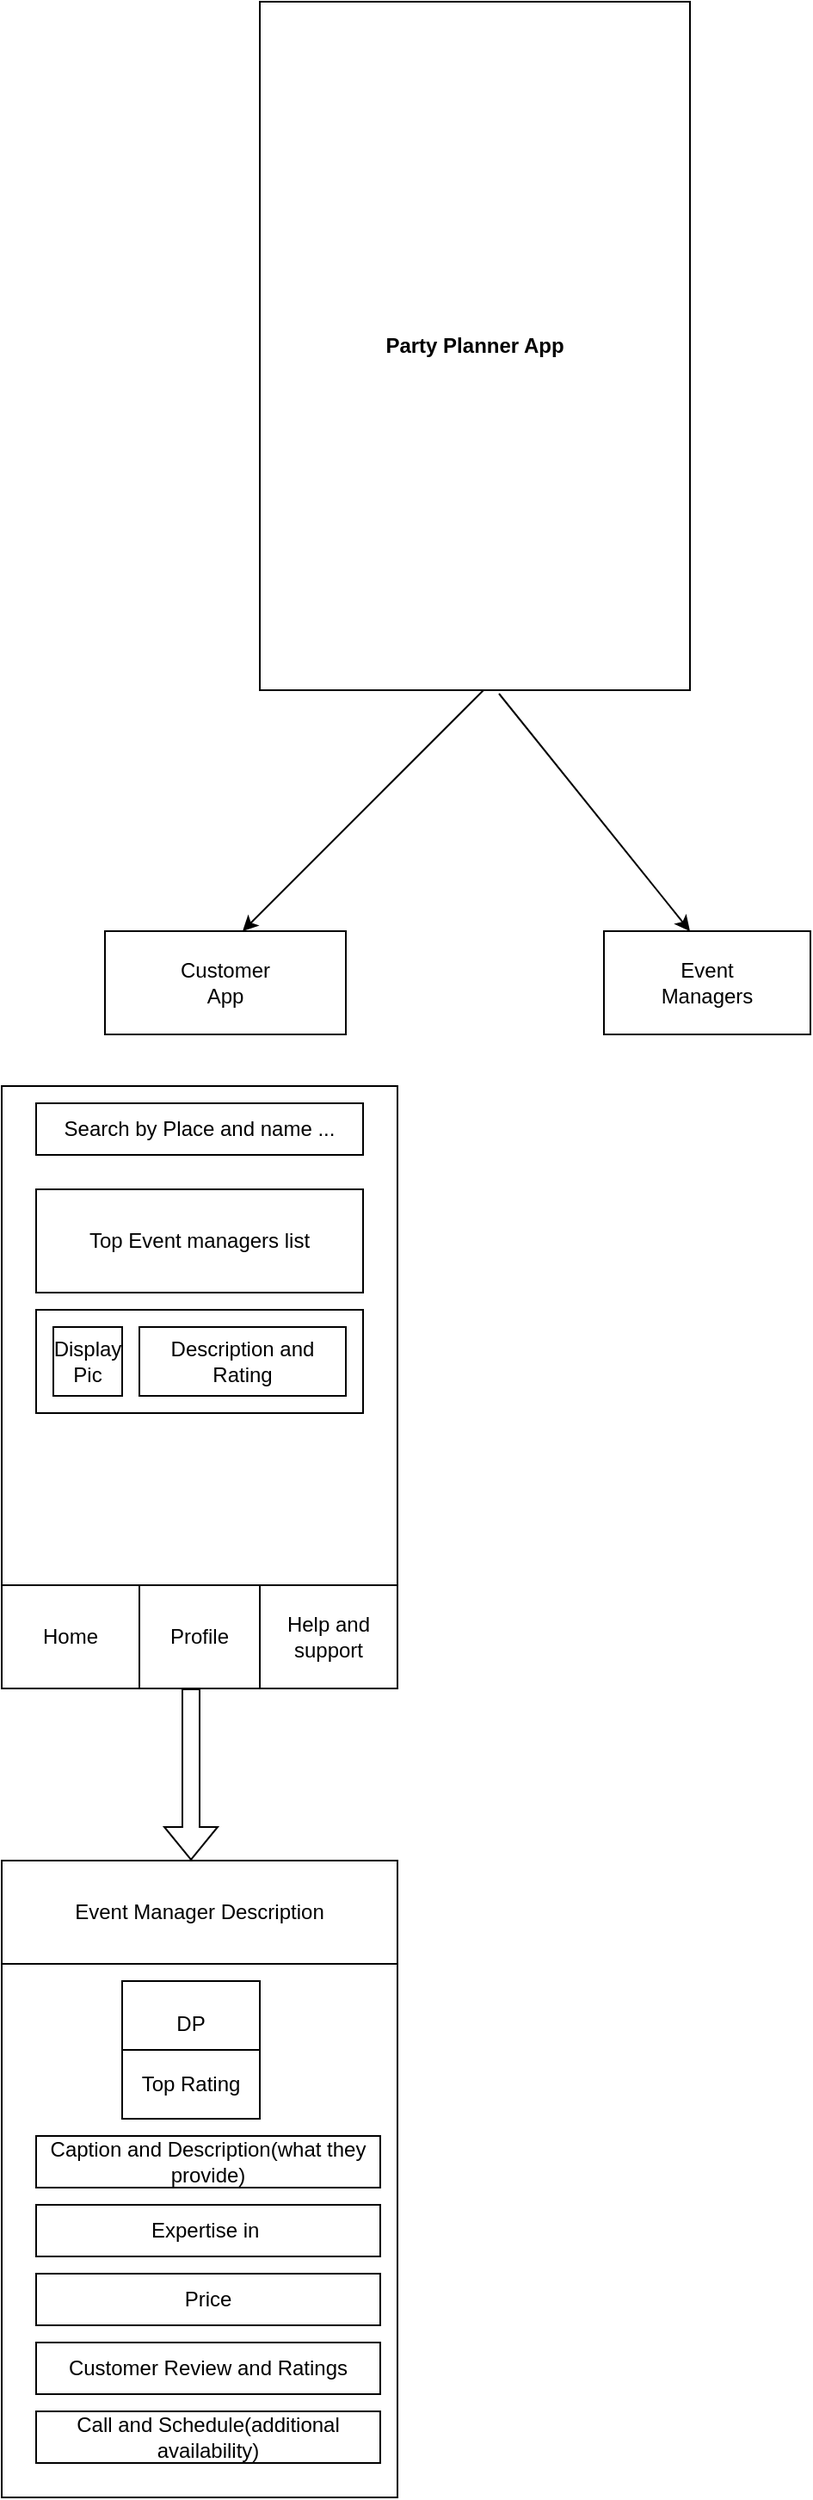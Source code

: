 <mxfile version="16.5.6" type="github">
  <diagram id="XhS-XEhosxDVTuix9Ffp" name="Page-1">
    <mxGraphModel dx="700" dy="748" grid="1" gridSize="10" guides="1" tooltips="1" connect="1" arrows="1" fold="1" page="1" pageScale="1" pageWidth="850" pageHeight="1100" math="0" shadow="0">
      <root>
        <mxCell id="0" />
        <mxCell id="1" parent="0" />
        <mxCell id="t-loh_WhWAqeq0DBC9NK-9" value="" style="rounded=0;whiteSpace=wrap;html=1;" vertex="1" parent="1">
          <mxGeometry x="190" y="600" width="140" height="60" as="geometry" />
        </mxCell>
        <mxCell id="NiX3NccCjvdwFrtulVD6-2" value="" style="rounded=0;whiteSpace=wrap;html=1;" parent="1" vertex="1">
          <mxGeometry x="280" y="60" width="250" height="400" as="geometry" />
        </mxCell>
        <mxCell id="t-loh_WhWAqeq0DBC9NK-2" value="&lt;b&gt;Party Planner App&lt;/b&gt;" style="text;html=1;strokeColor=none;fillColor=none;align=center;verticalAlign=middle;whiteSpace=wrap;rounded=0;" vertex="1" parent="1">
          <mxGeometry x="325" y="120" width="160" height="280" as="geometry" />
        </mxCell>
        <mxCell id="t-loh_WhWAqeq0DBC9NK-4" value="" style="endArrow=classic;html=1;rounded=0;" edge="1" parent="1">
          <mxGeometry width="50" height="50" relative="1" as="geometry">
            <mxPoint x="410" y="460" as="sourcePoint" />
            <mxPoint x="270" y="600" as="targetPoint" />
          </mxGeometry>
        </mxCell>
        <mxCell id="t-loh_WhWAqeq0DBC9NK-6" value="" style="endArrow=classic;html=1;rounded=0;exitX=0.556;exitY=1.005;exitDx=0;exitDy=0;exitPerimeter=0;" edge="1" parent="1" source="NiX3NccCjvdwFrtulVD6-2">
          <mxGeometry width="50" height="50" relative="1" as="geometry">
            <mxPoint x="430" y="480" as="sourcePoint" />
            <mxPoint x="530" y="600" as="targetPoint" />
            <Array as="points" />
          </mxGeometry>
        </mxCell>
        <mxCell id="t-loh_WhWAqeq0DBC9NK-7" value="Customer App" style="text;html=1;strokeColor=none;fillColor=none;align=center;verticalAlign=middle;whiteSpace=wrap;rounded=0;" vertex="1" parent="1">
          <mxGeometry x="230" y="615" width="60" height="30" as="geometry" />
        </mxCell>
        <mxCell id="t-loh_WhWAqeq0DBC9NK-10" value="" style="rounded=0;whiteSpace=wrap;html=1;" vertex="1" parent="1">
          <mxGeometry x="480" y="600" width="120" height="60" as="geometry" />
        </mxCell>
        <mxCell id="t-loh_WhWAqeq0DBC9NK-11" value="Event Managers" style="text;html=1;strokeColor=none;fillColor=none;align=center;verticalAlign=middle;whiteSpace=wrap;rounded=0;" vertex="1" parent="1">
          <mxGeometry x="510" y="615" width="60" height="30" as="geometry" />
        </mxCell>
        <mxCell id="t-loh_WhWAqeq0DBC9NK-12" value="" style="rounded=0;whiteSpace=wrap;html=1;" vertex="1" parent="1">
          <mxGeometry x="130" y="690" width="230" height="350" as="geometry" />
        </mxCell>
        <mxCell id="t-loh_WhWAqeq0DBC9NK-13" value="Search by Place and name ..." style="rounded=0;whiteSpace=wrap;html=1;" vertex="1" parent="1">
          <mxGeometry x="150" y="700" width="190" height="30" as="geometry" />
        </mxCell>
        <mxCell id="t-loh_WhWAqeq0DBC9NK-14" value="Top Event managers list" style="rounded=0;whiteSpace=wrap;html=1;" vertex="1" parent="1">
          <mxGeometry x="150" y="750" width="190" height="60" as="geometry" />
        </mxCell>
        <mxCell id="t-loh_WhWAqeq0DBC9NK-15" value="" style="rounded=0;whiteSpace=wrap;html=1;" vertex="1" parent="1">
          <mxGeometry x="150" y="820" width="190" height="60" as="geometry" />
        </mxCell>
        <mxCell id="t-loh_WhWAqeq0DBC9NK-16" value="Display Pic" style="whiteSpace=wrap;html=1;aspect=fixed;" vertex="1" parent="1">
          <mxGeometry x="160" y="830" width="40" height="40" as="geometry" />
        </mxCell>
        <mxCell id="t-loh_WhWAqeq0DBC9NK-17" value="Description and Rating" style="rounded=0;whiteSpace=wrap;html=1;" vertex="1" parent="1">
          <mxGeometry x="210" y="830" width="120" height="40" as="geometry" />
        </mxCell>
        <mxCell id="t-loh_WhWAqeq0DBC9NK-18" value="" style="rounded=0;whiteSpace=wrap;html=1;" vertex="1" parent="1">
          <mxGeometry x="130" y="980" width="230" height="60" as="geometry" />
        </mxCell>
        <mxCell id="t-loh_WhWAqeq0DBC9NK-19" value="Home" style="rounded=0;whiteSpace=wrap;html=1;" vertex="1" parent="1">
          <mxGeometry x="130" y="980" width="80" height="60" as="geometry" />
        </mxCell>
        <mxCell id="t-loh_WhWAqeq0DBC9NK-20" value="Profile" style="rounded=0;whiteSpace=wrap;html=1;" vertex="1" parent="1">
          <mxGeometry x="210" y="980" width="70" height="60" as="geometry" />
        </mxCell>
        <mxCell id="t-loh_WhWAqeq0DBC9NK-21" value="" style="shape=flexArrow;endArrow=classic;html=1;rounded=0;" edge="1" parent="1">
          <mxGeometry width="50" height="50" relative="1" as="geometry">
            <mxPoint x="240" y="1040" as="sourcePoint" />
            <mxPoint x="240" y="1140" as="targetPoint" />
          </mxGeometry>
        </mxCell>
        <mxCell id="t-loh_WhWAqeq0DBC9NK-22" value="" style="rounded=0;whiteSpace=wrap;html=1;" vertex="1" parent="1">
          <mxGeometry x="130" y="1140" width="230" height="370" as="geometry" />
        </mxCell>
        <mxCell id="t-loh_WhWAqeq0DBC9NK-23" value="Help and support" style="rounded=0;whiteSpace=wrap;html=1;" vertex="1" parent="1">
          <mxGeometry x="280" y="980" width="80" height="60" as="geometry" />
        </mxCell>
        <mxCell id="t-loh_WhWAqeq0DBC9NK-24" value="Event Manager Description" style="rounded=0;whiteSpace=wrap;html=1;" vertex="1" parent="1">
          <mxGeometry x="130" y="1140" width="230" height="60" as="geometry" />
        </mxCell>
        <mxCell id="t-loh_WhWAqeq0DBC9NK-25" value="DP" style="rounded=0;whiteSpace=wrap;html=1;" vertex="1" parent="1">
          <mxGeometry x="200" y="1210" width="80" height="50" as="geometry" />
        </mxCell>
        <mxCell id="t-loh_WhWAqeq0DBC9NK-26" value="Top Rating" style="rounded=0;whiteSpace=wrap;html=1;" vertex="1" parent="1">
          <mxGeometry x="200" y="1250" width="80" height="40" as="geometry" />
        </mxCell>
        <mxCell id="t-loh_WhWAqeq0DBC9NK-28" value="Caption and Description(what they provide)" style="rounded=0;whiteSpace=wrap;html=1;" vertex="1" parent="1">
          <mxGeometry x="150" y="1300" width="200" height="30" as="geometry" />
        </mxCell>
        <mxCell id="t-loh_WhWAqeq0DBC9NK-29" value="Expertise in&amp;nbsp;" style="rounded=0;whiteSpace=wrap;html=1;" vertex="1" parent="1">
          <mxGeometry x="150" y="1340" width="200" height="30" as="geometry" />
        </mxCell>
        <mxCell id="t-loh_WhWAqeq0DBC9NK-30" value="Customer Review and Ratings" style="rounded=0;whiteSpace=wrap;html=1;" vertex="1" parent="1">
          <mxGeometry x="150" y="1420" width="200" height="30" as="geometry" />
        </mxCell>
        <mxCell id="t-loh_WhWAqeq0DBC9NK-31" value="Price" style="rounded=0;whiteSpace=wrap;html=1;" vertex="1" parent="1">
          <mxGeometry x="150" y="1380" width="200" height="30" as="geometry" />
        </mxCell>
        <mxCell id="t-loh_WhWAqeq0DBC9NK-33" value="Call and Schedule(additional availability)" style="rounded=0;whiteSpace=wrap;html=1;" vertex="1" parent="1">
          <mxGeometry x="150" y="1460" width="200" height="30" as="geometry" />
        </mxCell>
      </root>
    </mxGraphModel>
  </diagram>
</mxfile>
